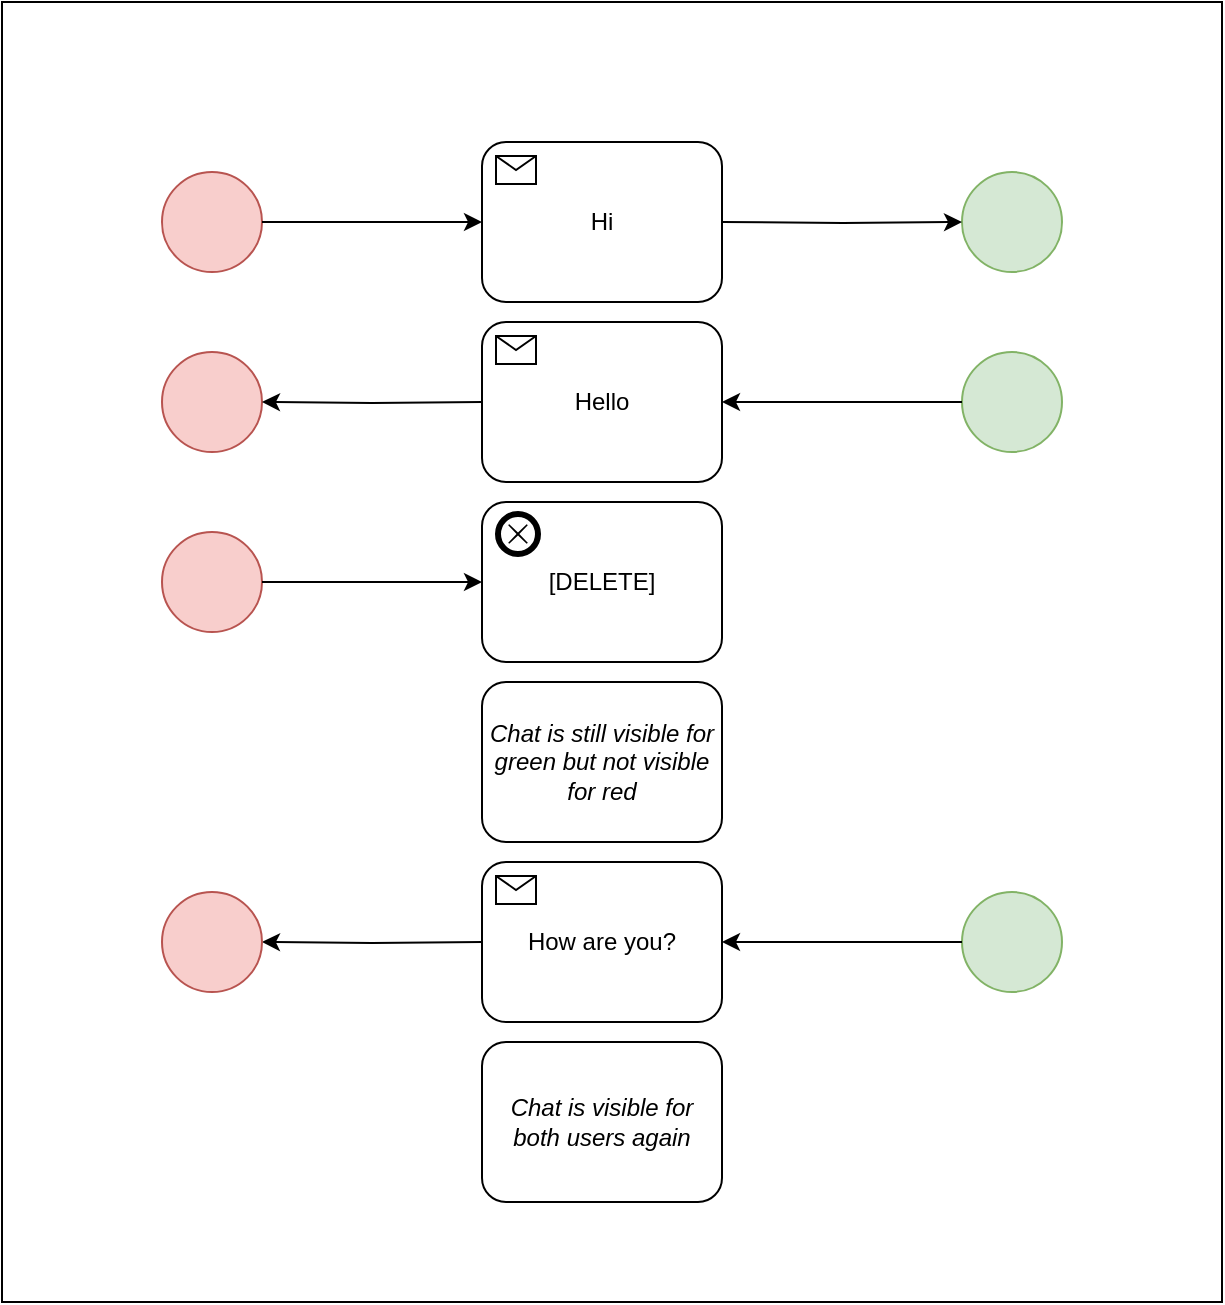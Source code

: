 <mxfile version="14.6.1" type="github">
  <diagram name="Page-1" id="2a216829-ef6e-dabb-86c1-c78162f3ba2b">
    <mxGraphModel dx="1186" dy="698" grid="1" gridSize="10" guides="1" tooltips="1" connect="1" arrows="1" fold="1" page="1" pageScale="1" pageWidth="850" pageHeight="1100" background="#ffffff" math="0" shadow="0">
      <root>
        <mxCell id="0" />
        <mxCell id="1" parent="0" />
        <mxCell id="WE7MbsI-l9VUPfz-J_HC-34" value="" style="rounded=0;whiteSpace=wrap;html=1;" vertex="1" parent="1">
          <mxGeometry x="120" y="180" width="610" height="650" as="geometry" />
        </mxCell>
        <mxCell id="7a84cebc1def654-1" value="" style="shape=mxgraph.bpmn.shape;html=1;verticalLabelPosition=bottom;labelBackgroundColor=#ffffff;verticalAlign=top;perimeter=ellipsePerimeter;outline=standard;symbol=general;fillColor=#f8cecc;strokeColor=#b85450;" parent="1" vertex="1">
          <mxGeometry x="200" y="265" width="50" height="50" as="geometry" />
        </mxCell>
        <mxCell id="7a84cebc1def654-14" value="Hi" style="html=1;whiteSpace=wrap;rounded=1;" parent="1" vertex="1">
          <mxGeometry x="360" y="250" width="120" height="80" as="geometry" />
        </mxCell>
        <mxCell id="7a84cebc1def654-15" value="" style="html=1;shape=message;" parent="7a84cebc1def654-14" vertex="1">
          <mxGeometry width="20" height="14" relative="1" as="geometry">
            <mxPoint x="7" y="7" as="offset" />
          </mxGeometry>
        </mxCell>
        <mxCell id="7a84cebc1def654-36" style="edgeStyle=orthogonalEdgeStyle;rounded=0;html=1;jettySize=auto;orthogonalLoop=1;" parent="1" source="7a84cebc1def654-1" edge="1">
          <mxGeometry relative="1" as="geometry">
            <mxPoint x="360" y="290" as="targetPoint" />
          </mxGeometry>
        </mxCell>
        <mxCell id="WE7MbsI-l9VUPfz-J_HC-1" value="" style="shape=mxgraph.bpmn.shape;html=1;verticalLabelPosition=bottom;labelBackgroundColor=#ffffff;verticalAlign=top;perimeter=ellipsePerimeter;outline=standard;symbol=general;fillColor=#d5e8d4;strokeColor=#82b366;" vertex="1" parent="1">
          <mxGeometry x="600" y="265" width="50" height="50" as="geometry" />
        </mxCell>
        <mxCell id="WE7MbsI-l9VUPfz-J_HC-2" style="edgeStyle=orthogonalEdgeStyle;rounded=0;html=1;jettySize=auto;orthogonalLoop=1;" edge="1" parent="1" target="WE7MbsI-l9VUPfz-J_HC-1">
          <mxGeometry relative="1" as="geometry">
            <mxPoint x="480" y="290" as="sourcePoint" />
          </mxGeometry>
        </mxCell>
        <mxCell id="WE7MbsI-l9VUPfz-J_HC-5" value="" style="shape=mxgraph.bpmn.shape;html=1;verticalLabelPosition=bottom;labelBackgroundColor=#ffffff;verticalAlign=top;perimeter=ellipsePerimeter;outline=standard;symbol=general;fillColor=#f8cecc;strokeColor=#b85450;" vertex="1" parent="1">
          <mxGeometry x="200" y="355" width="50" height="50" as="geometry" />
        </mxCell>
        <mxCell id="WE7MbsI-l9VUPfz-J_HC-6" value="Hello" style="html=1;whiteSpace=wrap;rounded=1;" vertex="1" parent="1">
          <mxGeometry x="360" y="340" width="120" height="80" as="geometry" />
        </mxCell>
        <mxCell id="WE7MbsI-l9VUPfz-J_HC-7" value="" style="html=1;shape=message;" vertex="1" parent="WE7MbsI-l9VUPfz-J_HC-6">
          <mxGeometry width="20" height="14" relative="1" as="geometry">
            <mxPoint x="7" y="7" as="offset" />
          </mxGeometry>
        </mxCell>
        <mxCell id="WE7MbsI-l9VUPfz-J_HC-8" style="edgeStyle=orthogonalEdgeStyle;rounded=0;html=1;jettySize=auto;orthogonalLoop=1;" edge="1" parent="1" target="WE7MbsI-l9VUPfz-J_HC-5">
          <mxGeometry relative="1" as="geometry">
            <mxPoint x="360" y="380" as="sourcePoint" />
          </mxGeometry>
        </mxCell>
        <mxCell id="WE7MbsI-l9VUPfz-J_HC-9" value="" style="shape=mxgraph.bpmn.shape;html=1;verticalLabelPosition=bottom;labelBackgroundColor=#ffffff;verticalAlign=top;perimeter=ellipsePerimeter;outline=standard;symbol=general;fillColor=#d5e8d4;strokeColor=#82b366;" vertex="1" parent="1">
          <mxGeometry x="600" y="355" width="50" height="50" as="geometry" />
        </mxCell>
        <mxCell id="WE7MbsI-l9VUPfz-J_HC-10" style="edgeStyle=orthogonalEdgeStyle;rounded=0;html=1;jettySize=auto;orthogonalLoop=1;" edge="1" parent="1" source="WE7MbsI-l9VUPfz-J_HC-9">
          <mxGeometry relative="1" as="geometry">
            <mxPoint x="480" y="380" as="targetPoint" />
          </mxGeometry>
        </mxCell>
        <mxCell id="WE7MbsI-l9VUPfz-J_HC-11" value="" style="shape=mxgraph.bpmn.shape;html=1;verticalLabelPosition=bottom;labelBackgroundColor=#ffffff;verticalAlign=top;perimeter=ellipsePerimeter;outline=standard;symbol=general;fillColor=#f8cecc;strokeColor=#b85450;" vertex="1" parent="1">
          <mxGeometry x="200" y="445" width="50" height="50" as="geometry" />
        </mxCell>
        <mxCell id="WE7MbsI-l9VUPfz-J_HC-12" value="[DELETE]" style="html=1;whiteSpace=wrap;rounded=1;" vertex="1" parent="1">
          <mxGeometry x="360" y="430" width="120" height="80" as="geometry" />
        </mxCell>
        <mxCell id="WE7MbsI-l9VUPfz-J_HC-14" style="edgeStyle=orthogonalEdgeStyle;rounded=0;html=1;jettySize=auto;orthogonalLoop=1;" edge="1" parent="1" source="WE7MbsI-l9VUPfz-J_HC-11">
          <mxGeometry relative="1" as="geometry">
            <mxPoint x="360" y="470" as="targetPoint" />
          </mxGeometry>
        </mxCell>
        <mxCell id="WE7MbsI-l9VUPfz-J_HC-16" value="" style="shape=mxgraph.bpmn.shape;html=1;verticalLabelPosition=bottom;labelBackgroundColor=#ffffff;verticalAlign=top;align=center;perimeter=ellipsePerimeter;outlineConnect=0;outline=end;symbol=cancel;" vertex="1" parent="1">
          <mxGeometry x="368" y="436" width="20" height="20" as="geometry" />
        </mxCell>
        <mxCell id="WE7MbsI-l9VUPfz-J_HC-23" value="How are you?" style="html=1;whiteSpace=wrap;rounded=1;" vertex="1" parent="1">
          <mxGeometry x="360" y="610" width="120" height="80" as="geometry" />
        </mxCell>
        <mxCell id="WE7MbsI-l9VUPfz-J_HC-24" value="" style="html=1;shape=message;" vertex="1" parent="WE7MbsI-l9VUPfz-J_HC-23">
          <mxGeometry width="20" height="14" relative="1" as="geometry">
            <mxPoint x="7" y="7" as="offset" />
          </mxGeometry>
        </mxCell>
        <mxCell id="WE7MbsI-l9VUPfz-J_HC-25" value="" style="shape=mxgraph.bpmn.shape;html=1;verticalLabelPosition=bottom;labelBackgroundColor=#ffffff;verticalAlign=top;perimeter=ellipsePerimeter;outline=standard;symbol=general;fillColor=#d5e8d4;strokeColor=#82b366;" vertex="1" parent="1">
          <mxGeometry x="600" y="625" width="50" height="50" as="geometry" />
        </mxCell>
        <mxCell id="WE7MbsI-l9VUPfz-J_HC-26" style="edgeStyle=orthogonalEdgeStyle;rounded=0;html=1;jettySize=auto;orthogonalLoop=1;" edge="1" source="WE7MbsI-l9VUPfz-J_HC-25" parent="1">
          <mxGeometry relative="1" as="geometry">
            <mxPoint x="480" y="650" as="targetPoint" />
          </mxGeometry>
        </mxCell>
        <mxCell id="WE7MbsI-l9VUPfz-J_HC-27" style="edgeStyle=orthogonalEdgeStyle;rounded=0;html=1;jettySize=auto;orthogonalLoop=1;" edge="1" target="WE7MbsI-l9VUPfz-J_HC-28" parent="1">
          <mxGeometry relative="1" as="geometry">
            <mxPoint x="360" y="650" as="sourcePoint" />
          </mxGeometry>
        </mxCell>
        <mxCell id="WE7MbsI-l9VUPfz-J_HC-28" value="" style="shape=mxgraph.bpmn.shape;html=1;verticalLabelPosition=bottom;labelBackgroundColor=#ffffff;verticalAlign=top;perimeter=ellipsePerimeter;outline=standard;symbol=general;fillColor=#f8cecc;strokeColor=#b85450;" vertex="1" parent="1">
          <mxGeometry x="200" y="625" width="50" height="50" as="geometry" />
        </mxCell>
        <mxCell id="WE7MbsI-l9VUPfz-J_HC-31" value="&lt;i&gt;Chat is still visible for green but not visible for red&lt;/i&gt;" style="html=1;whiteSpace=wrap;rounded=1;" vertex="1" parent="1">
          <mxGeometry x="360" y="520" width="120" height="80" as="geometry" />
        </mxCell>
        <mxCell id="WE7MbsI-l9VUPfz-J_HC-33" value="&lt;i&gt;Chat is visible for both users again&lt;/i&gt;" style="html=1;whiteSpace=wrap;rounded=1;" vertex="1" parent="1">
          <mxGeometry x="360" y="700" width="120" height="80" as="geometry" />
        </mxCell>
      </root>
    </mxGraphModel>
  </diagram>
</mxfile>
